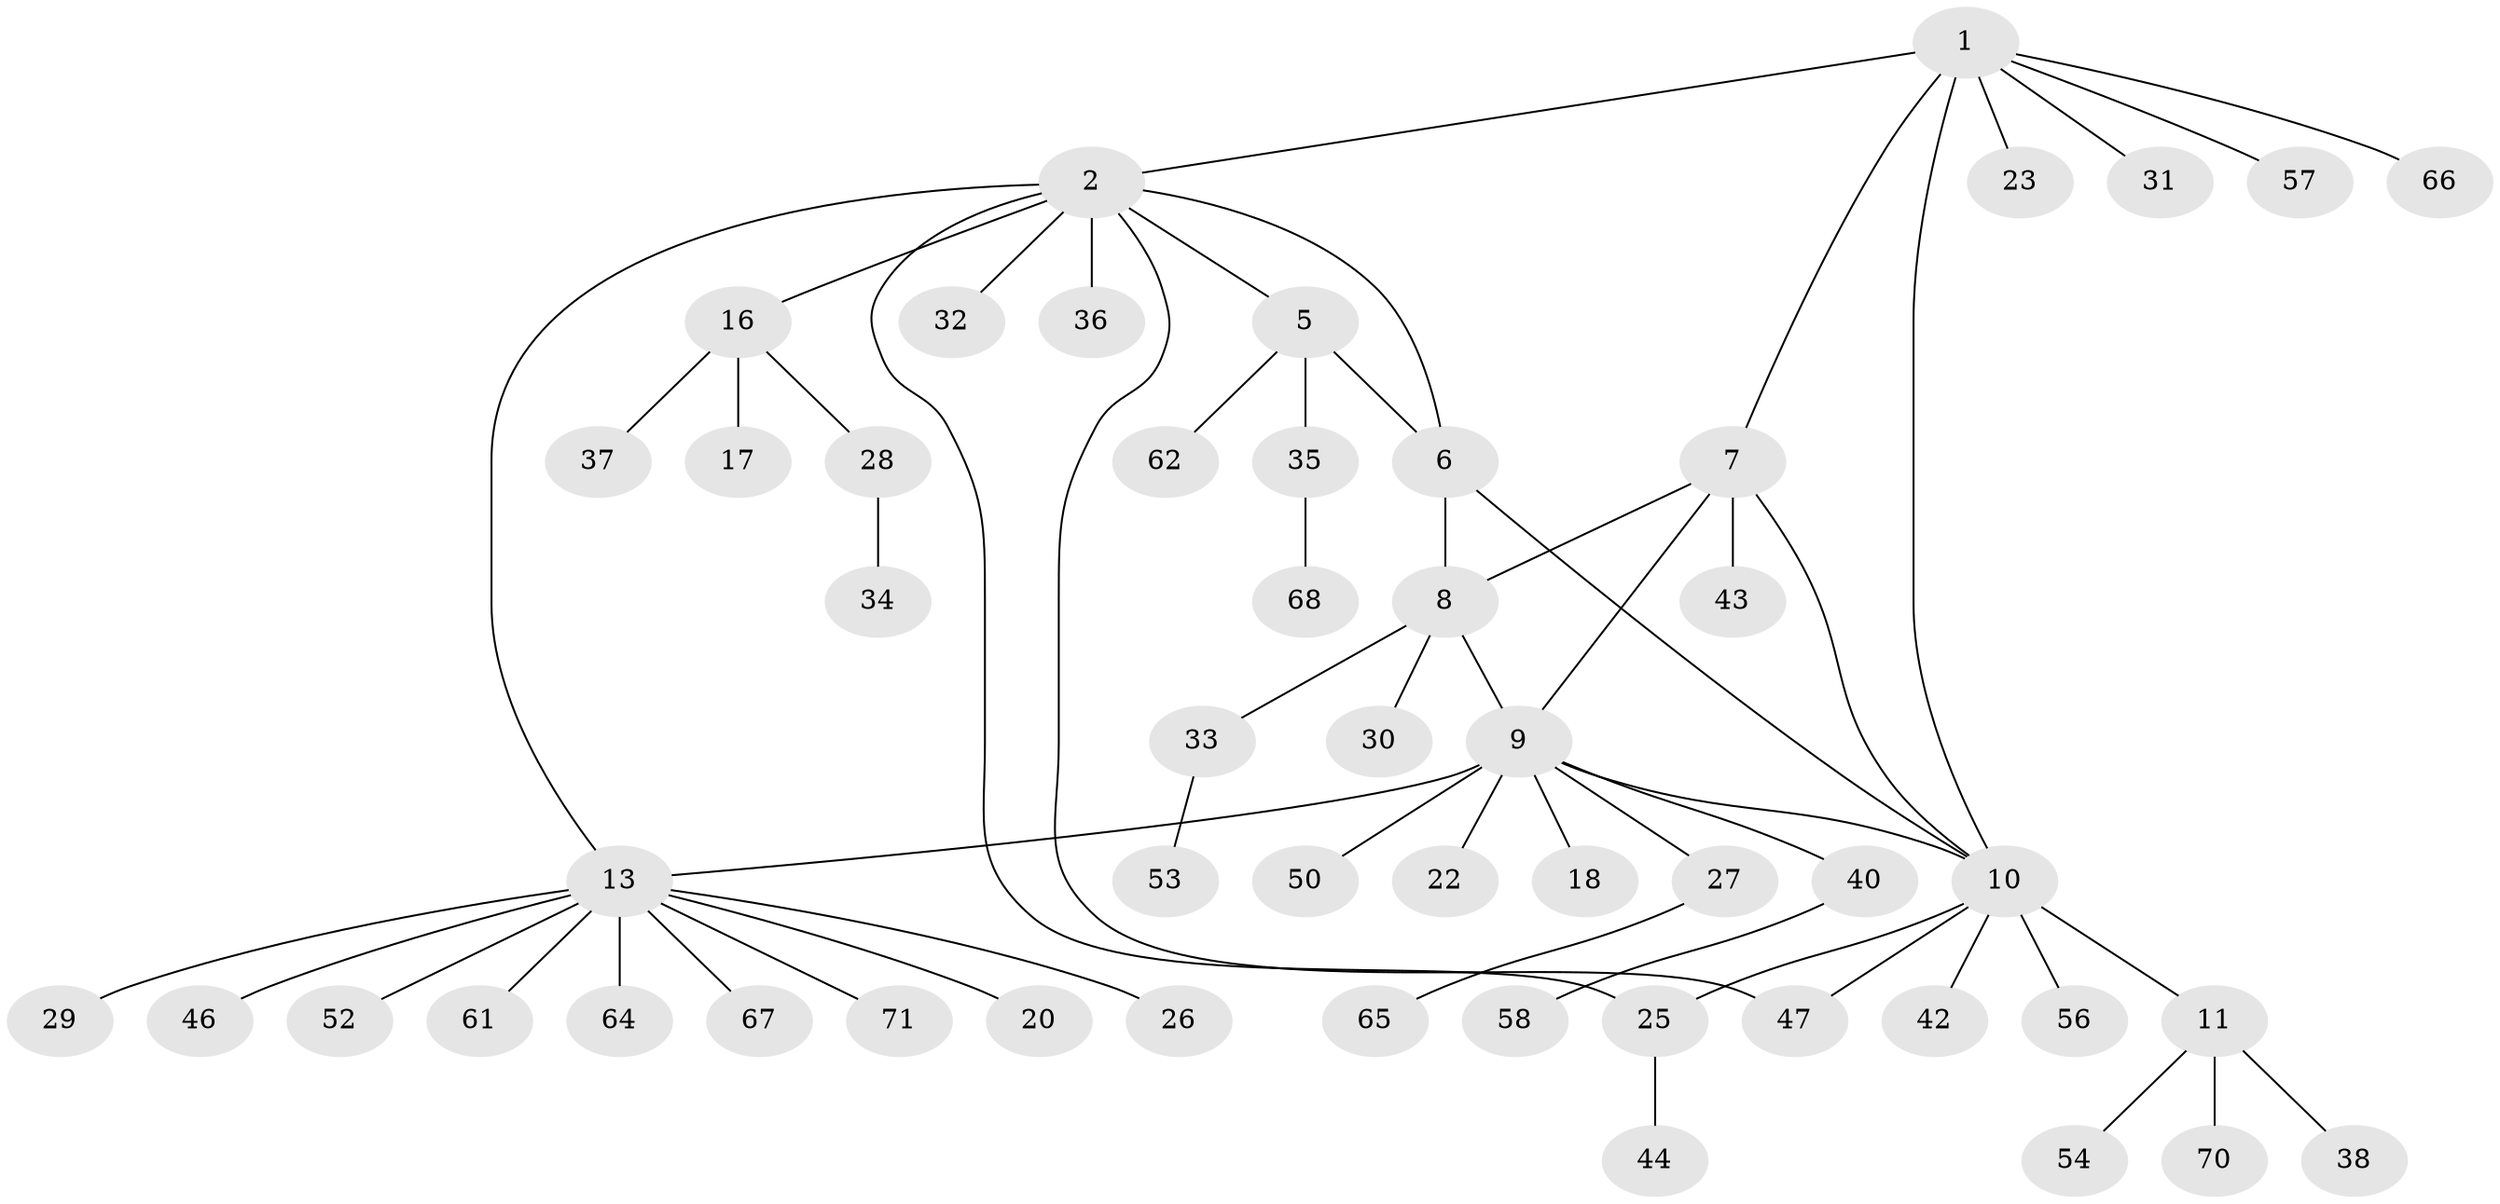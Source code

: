 // original degree distribution, {5: 0.08450704225352113, 8: 0.04225352112676056, 6: 0.028169014084507043, 4: 0.04225352112676056, 12: 0.014084507042253521, 3: 0.08450704225352113, 1: 0.5915492957746479, 2: 0.11267605633802817}
// Generated by graph-tools (version 1.1) at 2025/42/03/06/25 10:42:11]
// undirected, 52 vertices, 60 edges
graph export_dot {
graph [start="1"]
  node [color=gray90,style=filled];
  1 [super="+3"];
  2 [super="+4"];
  5 [super="+59"];
  6 [super="+24"];
  7 [super="+19"];
  8 [super="+21"];
  9 [super="+14"];
  10 [super="+12"];
  11 [super="+41"];
  13 [super="+15"];
  16 [super="+48"];
  17;
  18;
  20;
  22;
  23;
  25 [super="+55"];
  26 [super="+45"];
  27 [super="+60"];
  28;
  29;
  30;
  31 [super="+51"];
  32;
  33 [super="+63"];
  34;
  35 [super="+69"];
  36;
  37 [super="+39"];
  38;
  40 [super="+49"];
  42;
  43;
  44;
  46;
  47;
  50;
  52;
  53;
  54;
  56;
  57;
  58;
  61;
  62;
  64;
  65;
  66;
  67;
  68;
  70;
  71;
  1 -- 2 [weight=2];
  1 -- 7;
  1 -- 10;
  1 -- 23;
  1 -- 66;
  1 -- 57;
  1 -- 31;
  2 -- 13 [weight=2];
  2 -- 32;
  2 -- 36;
  2 -- 47;
  2 -- 25;
  2 -- 16;
  2 -- 5;
  2 -- 6;
  5 -- 6;
  5 -- 35;
  5 -- 62;
  6 -- 8;
  6 -- 10;
  7 -- 8;
  7 -- 9;
  7 -- 43;
  7 -- 10;
  8 -- 9;
  8 -- 33;
  8 -- 30;
  9 -- 18;
  9 -- 22;
  9 -- 27;
  9 -- 40;
  9 -- 50;
  9 -- 10;
  9 -- 13 [weight=2];
  10 -- 11 [weight=2];
  10 -- 25;
  10 -- 47;
  10 -- 56;
  10 -- 42;
  11 -- 38;
  11 -- 54;
  11 -- 70;
  13 -- 20;
  13 -- 26;
  13 -- 46;
  13 -- 52;
  13 -- 61;
  13 -- 64;
  13 -- 67;
  13 -- 71;
  13 -- 29;
  16 -- 17;
  16 -- 28;
  16 -- 37;
  25 -- 44;
  27 -- 65;
  28 -- 34;
  33 -- 53;
  35 -- 68;
  40 -- 58;
}
